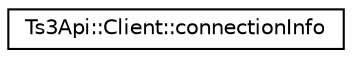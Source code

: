 digraph "Graficzna hierarchia klas"
{
  edge [fontname="Helvetica",fontsize="10",labelfontname="Helvetica",labelfontsize="10"];
  node [fontname="Helvetica",fontsize="10",shape=record];
  rankdir="LR";
  Node1 [label="Ts3Api::Client::connectionInfo",height=0.2,width=0.4,color="black", fillcolor="white", style="filled",URL="$struct_ts3_api_1_1_client_1_1connection_info.html"];
}
